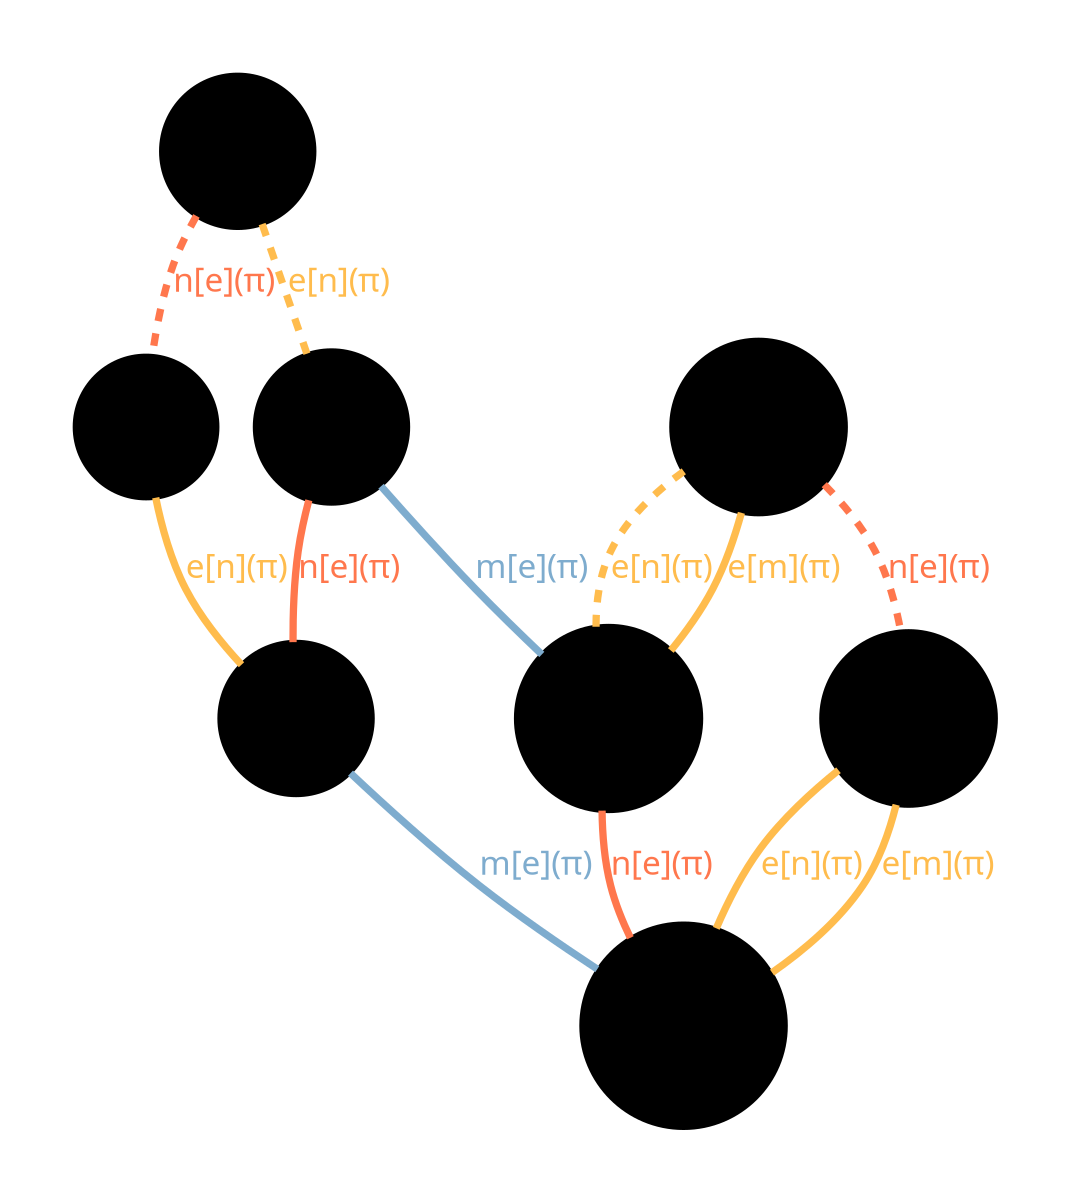 graph "qcd" {
    graph [pad=0.5]

    node [
        fontname="Sans-Serif",
        fontsize=20,
        fontcolor="#000",
        margin=0.0,
        shape=circle,
        style=filled,
        fillcolor="#eee",
        color="#aaa",
        penwidth=2.0,
    ];

    edge [
        fontname="Sans-Serif",
        fontsize=16,
        penwidth=3.5,
    ];

    "000" [label="000|ø"];
    "010" [label="010|r"];
    "100" [label="100|g"];
    "110" [label="110|b"];
    "001" [label="001|rg"];
    "011" [label="011|rb"];
    "101" [label="101|gb"];
    "111" [label="111|rgb"];

    // implementable controlled intra-quoct operations

    // e-controlled n
    // "000" -- "000" [label="n[e](π)", color="#ff774d", fontcolor="#ff774d"]
    // "010" -- "010" [label="n[e](π)", color="#ff774d", fontcolor="#ff774d"]
    "100" -- "110" [label="n[e](π)", color="#ff774d", fontcolor="#ff774d"]
    // "110" -- "100" [label="n[e](π)", color="#ff774d", fontcolor="#ff774d"]
    // "001" -- "001" [label="n[e](π)", color="#ff774d", fontcolor="#ff774d"]
    // "011" -- "011" [label="n[e](π)", color="#ff774d", fontcolor="#ff774d"]
    "101" -- "111" [label="n[e](π)", color="#ff774d", fontcolor="#ff774d"]
    // "111" -- "101" [label="n[e](π)", color="#ff774d", fontcolor="#ff774d"]

    // ¬e-controlled n
    "000" -- "010" [label="n[e](π)", style="dashed", color="#ff774d", fontcolor="#ff774d"]
    // "010" -- "000" [label="n[e](π)", style="dashed", color="#ff774d", fontcolor="#ff774d"]
    // "100" -- "100" [label="n[e](π)", style="dashed", color="#ff774d", fontcolor="#ff774d"]
    // "110" -- "110" [label="n[e](π)", style="dashed", color="#ff774d", fontcolor="#ff774d"]
    "001" -- "011" [label="n[e](π)", style="dashed", color="#ff774d", fontcolor="#ff774d"]
    // "011" -- "001" [label="n[e](π)", style="dashed", color="#ff774d", fontcolor="#ff774d"]
    // "101" -- "101" [label="n[e](π)", style="dashed", color="#ff774d", fontcolor="#ff774d"]
    // "111" -- "111" [label="n[e](π)", style="dashed", color="#ff774d", fontcolor="#ff774d"]

    // n-controlled e
    // "000" -- "000" [label="e[n](π)", color="#ffbc4d", fontcolor="#ffbc4d"]
    "010" -- "110" [label="e[n](π)", color="#ffbc4d", fontcolor="#ffbc4d"]
    // "100" -- "100" [label="e[n](π)", color="#ffbc4d", fontcolor="#ffbc4d"]
    // "110" -- "010" [label="e[n](π)", color="#ffbc4d", fontcolor="#ffbc4d"]
    // "001" -- "001" [label="e[n](π)", color="#ffbc4d", fontcolor="#ffbc4d"]
    "011" -- "111" [label="e[n](π)", color="#ffbc4d", fontcolor="#ffbc4d"]
    // "101" -- "101" [label="e[n](π)", color="#ffbc4d", fontcolor="#ffbc4d"]
    // "111" -- "011" [label="e[n](π)", color="#ffbc4d", fontcolor="#ffbc4d"]

    // ¬n-controlled e
    "000" -- "100" [label="e[n](π)", style="dashed", color="#ffbc4d", fontcolor="#ffbc4d"]
    // "010" -- "010" [label="e[n](π)", style="dashed", color="#ffbc4d", fontcolor="#ffbc4d"]
    // "100" -- "000" [label="e[n](π)", style="dashed", color="#ffbc4d", fontcolor="#ffbc4d"]
    // "110" -- "110" [label="e[n](π)", style="dashed", color="#ffbc4d", fontcolor="#ffbc4d"]
    "001" -- "101" [label="e[n](π)", style="dashed", color="#ffbc4d", fontcolor="#ffbc4d"]
    // "011" -- "011" [label="e[n](π)", style="dashed", color="#ffbc4d", fontcolor="#ffbc4d"]
    // "101" -- "001" [label="e[n](π)", style="dashed", color="#ffbc4d", fontcolor="#ffbc4d"]
    // "111" -- "111" [label="e[n](π)", style="dashed", color="#ffbc4d", fontcolor="#ffbc4d"]

    // m-controlled e
    // "000" -- "000" [label="e[m](π)", color="#ffbc4d", fontcolor="#ffbc4d"]
    // "010" -- "010" [label="e[m](π)", color="#ffbc4d", fontcolor="#ffbc4d"]
    // "100" -- "100" [label="e[m](π)", color="#ffbc4d", fontcolor="#ffbc4d"]
    // "110" -- "110" [label="e[m](π)", color="#ffbc4d", fontcolor="#ffbc4d"]
    "001" -- "101" [label="e[m](π)", color="#ffbc4d", fontcolor="#ffbc4d"]
    "011" -- "111" [label="e[m](π)", color="#ffbc4d", fontcolor="#ffbc4d"]
    // "101" -- "001" [label="e[m](π)", color="#ffbc4d", fontcolor="#ffbc4d"]
    // "111" -- "011" [label="e[m](π)", color="#ffbc4d", fontcolor="#ffbc4d"]

    // e-controlled m
    // "000" -- "000" [label="m[e](π)", color="#7eacce", fontcolor="#7eacce"]
    // "010" -- "010" [label="m[e](π)", color="#7eacce", fontcolor="#7eacce"]
    "100" -- "101" [label="m[e](π)", color="#7eacce", fontcolor="#7eacce"]
    "110" -- "111" [label="m[e](π)", color="#7eacce", fontcolor="#7eacce"]
    // "001" -- "001" [label="m[e](π)", color="#7eacce", fontcolor="#7eacce"]
    // "011" -- "011" [label="m[e](π)", color="#7eacce", fontcolor="#7eacce"]
    // "101" -- "100" [label="m[e](π)", color="#7eacce", fontcolor="#7eacce"]
    // "111" -- "110" [label="m[e](π)", color="#7eacce", fontcolor="#7eacce"]
}
